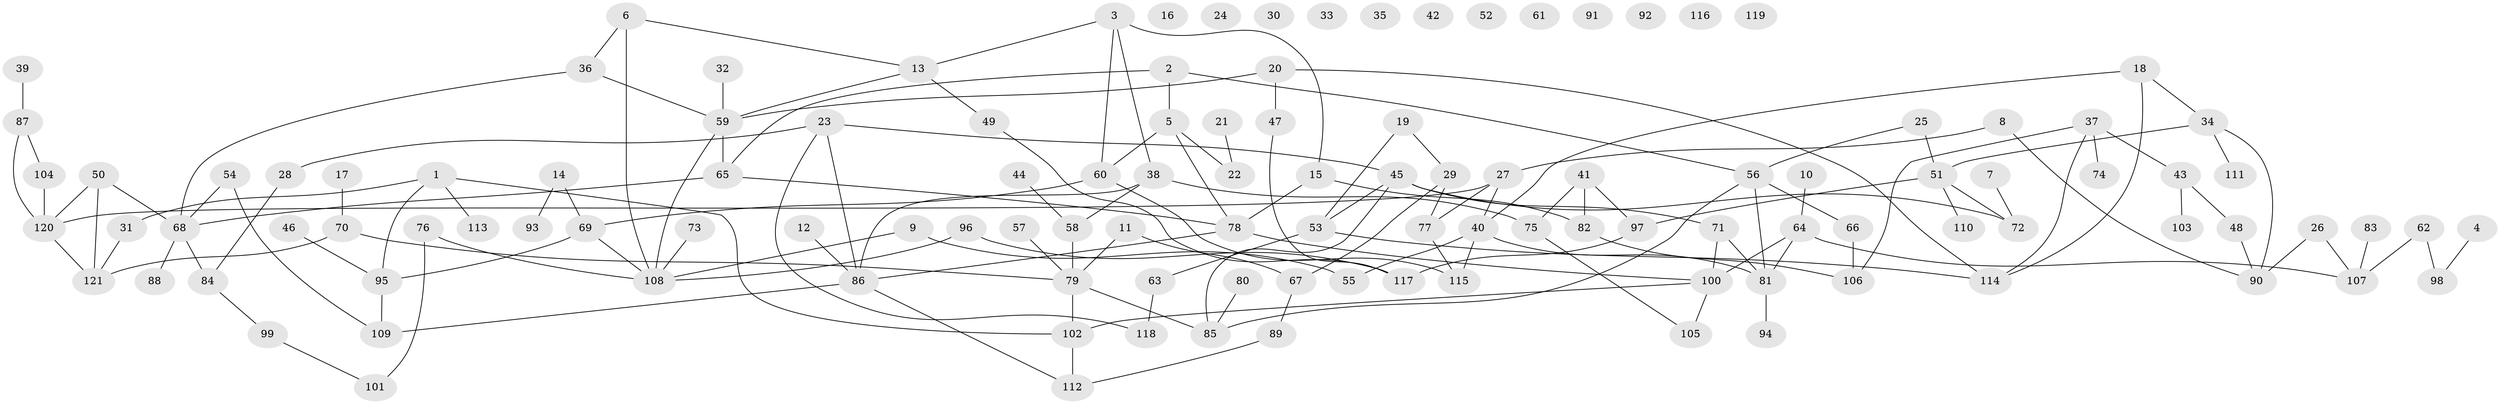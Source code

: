 // coarse degree distribution, {6: 0.10344827586206896, 3: 0.1839080459770115, 1: 0.1839080459770115, 4: 0.09195402298850575, 5: 0.05747126436781609, 2: 0.19540229885057472, 0: 0.13793103448275862, 7: 0.034482758620689655, 8: 0.011494252873563218}
// Generated by graph-tools (version 1.1) at 2025/23/03/03/25 07:23:27]
// undirected, 121 vertices, 155 edges
graph export_dot {
graph [start="1"]
  node [color=gray90,style=filled];
  1;
  2;
  3;
  4;
  5;
  6;
  7;
  8;
  9;
  10;
  11;
  12;
  13;
  14;
  15;
  16;
  17;
  18;
  19;
  20;
  21;
  22;
  23;
  24;
  25;
  26;
  27;
  28;
  29;
  30;
  31;
  32;
  33;
  34;
  35;
  36;
  37;
  38;
  39;
  40;
  41;
  42;
  43;
  44;
  45;
  46;
  47;
  48;
  49;
  50;
  51;
  52;
  53;
  54;
  55;
  56;
  57;
  58;
  59;
  60;
  61;
  62;
  63;
  64;
  65;
  66;
  67;
  68;
  69;
  70;
  71;
  72;
  73;
  74;
  75;
  76;
  77;
  78;
  79;
  80;
  81;
  82;
  83;
  84;
  85;
  86;
  87;
  88;
  89;
  90;
  91;
  92;
  93;
  94;
  95;
  96;
  97;
  98;
  99;
  100;
  101;
  102;
  103;
  104;
  105;
  106;
  107;
  108;
  109;
  110;
  111;
  112;
  113;
  114;
  115;
  116;
  117;
  118;
  119;
  120;
  121;
  1 -- 31;
  1 -- 95;
  1 -- 102;
  1 -- 113;
  2 -- 5;
  2 -- 56;
  2 -- 65;
  3 -- 13;
  3 -- 15;
  3 -- 38;
  3 -- 60;
  4 -- 98;
  5 -- 22;
  5 -- 60;
  5 -- 78;
  6 -- 13;
  6 -- 36;
  6 -- 108;
  7 -- 72;
  8 -- 27;
  8 -- 90;
  9 -- 55;
  9 -- 108;
  10 -- 64;
  11 -- 67;
  11 -- 79;
  12 -- 86;
  13 -- 49;
  13 -- 59;
  14 -- 69;
  14 -- 93;
  15 -- 78;
  15 -- 82;
  17 -- 70;
  18 -- 34;
  18 -- 40;
  18 -- 114;
  19 -- 29;
  19 -- 53;
  20 -- 47;
  20 -- 59;
  20 -- 114;
  21 -- 22;
  23 -- 28;
  23 -- 45;
  23 -- 86;
  23 -- 118;
  25 -- 51;
  25 -- 56;
  26 -- 90;
  26 -- 107;
  27 -- 40;
  27 -- 77;
  27 -- 120;
  28 -- 84;
  29 -- 67;
  29 -- 77;
  31 -- 121;
  32 -- 59;
  34 -- 51;
  34 -- 90;
  34 -- 111;
  36 -- 59;
  36 -- 68;
  37 -- 43;
  37 -- 74;
  37 -- 106;
  37 -- 114;
  38 -- 58;
  38 -- 75;
  38 -- 86;
  39 -- 87;
  40 -- 55;
  40 -- 81;
  40 -- 115;
  41 -- 75;
  41 -- 82;
  41 -- 97;
  43 -- 48;
  43 -- 103;
  44 -- 58;
  45 -- 53;
  45 -- 71;
  45 -- 72;
  45 -- 85;
  46 -- 95;
  47 -- 117;
  48 -- 90;
  49 -- 117;
  50 -- 68;
  50 -- 120;
  50 -- 121;
  51 -- 72;
  51 -- 97;
  51 -- 110;
  53 -- 63;
  53 -- 114;
  54 -- 68;
  54 -- 109;
  56 -- 66;
  56 -- 81;
  56 -- 85;
  57 -- 79;
  58 -- 79;
  59 -- 65;
  59 -- 108;
  60 -- 69;
  60 -- 115;
  62 -- 98;
  62 -- 107;
  63 -- 118;
  64 -- 81;
  64 -- 100;
  64 -- 107;
  65 -- 68;
  65 -- 78;
  66 -- 106;
  67 -- 89;
  68 -- 84;
  68 -- 88;
  69 -- 95;
  69 -- 108;
  70 -- 79;
  70 -- 121;
  71 -- 81;
  71 -- 100;
  73 -- 108;
  75 -- 105;
  76 -- 101;
  76 -- 108;
  77 -- 115;
  78 -- 86;
  78 -- 100;
  79 -- 85;
  79 -- 102;
  80 -- 85;
  81 -- 94;
  82 -- 106;
  83 -- 107;
  84 -- 99;
  86 -- 109;
  86 -- 112;
  87 -- 104;
  87 -- 120;
  89 -- 112;
  95 -- 109;
  96 -- 108;
  96 -- 117;
  97 -- 117;
  99 -- 101;
  100 -- 102;
  100 -- 105;
  102 -- 112;
  104 -- 120;
  120 -- 121;
}
